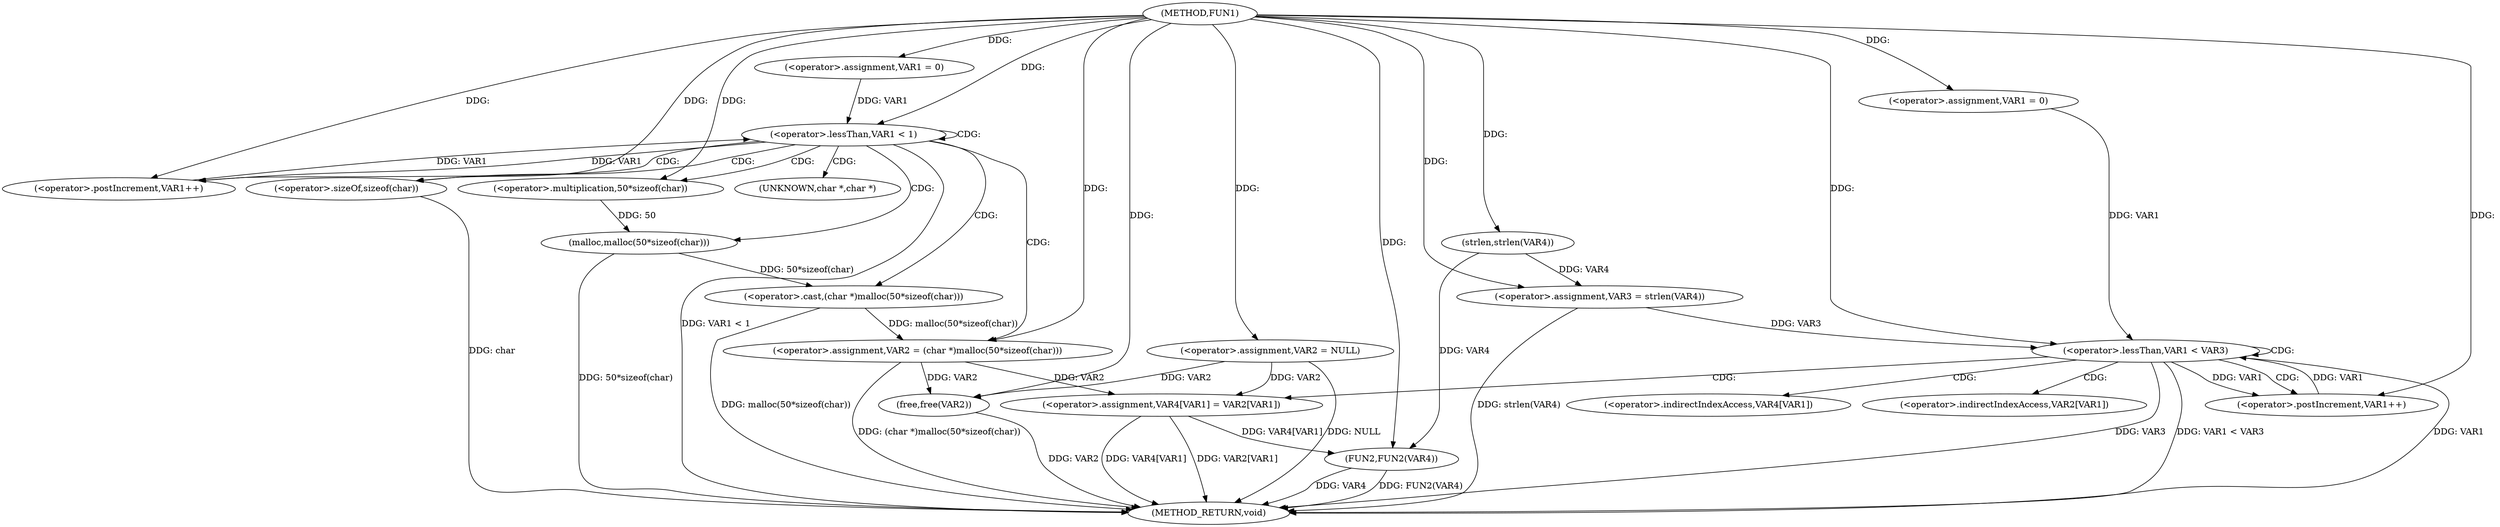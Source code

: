 digraph FUN1 {  
"1000100" [label = "(METHOD,FUN1)" ]
"1000155" [label = "(METHOD_RETURN,void)" ]
"1000104" [label = "(<operator>.assignment,VAR2 = NULL)" ]
"1000108" [label = "(<operator>.assignment,VAR1 = 0)" ]
"1000111" [label = "(<operator>.lessThan,VAR1 < 1)" ]
"1000114" [label = "(<operator>.postIncrement,VAR1++)" ]
"1000117" [label = "(<operator>.assignment,VAR2 = (char *)malloc(50*sizeof(char)))" ]
"1000119" [label = "(<operator>.cast,(char *)malloc(50*sizeof(char)))" ]
"1000121" [label = "(malloc,malloc(50*sizeof(char)))" ]
"1000122" [label = "(<operator>.multiplication,50*sizeof(char))" ]
"1000124" [label = "(<operator>.sizeOf,sizeof(char))" ]
"1000130" [label = "(<operator>.assignment,VAR3 = strlen(VAR4))" ]
"1000132" [label = "(strlen,strlen(VAR4))" ]
"1000135" [label = "(<operator>.assignment,VAR1 = 0)" ]
"1000138" [label = "(<operator>.lessThan,VAR1 < VAR3)" ]
"1000141" [label = "(<operator>.postIncrement,VAR1++)" ]
"1000144" [label = "(<operator>.assignment,VAR4[VAR1] = VAR2[VAR1])" ]
"1000151" [label = "(FUN2,FUN2(VAR4))" ]
"1000153" [label = "(free,free(VAR2))" ]
"1000120" [label = "(UNKNOWN,char *,char *)" ]
"1000145" [label = "(<operator>.indirectIndexAccess,VAR4[VAR1])" ]
"1000148" [label = "(<operator>.indirectIndexAccess,VAR2[VAR1])" ]
  "1000124" -> "1000155"  [ label = "DDG: char"] 
  "1000151" -> "1000155"  [ label = "DDG: FUN2(VAR4)"] 
  "1000119" -> "1000155"  [ label = "DDG: malloc(50*sizeof(char))"] 
  "1000144" -> "1000155"  [ label = "DDG: VAR2[VAR1]"] 
  "1000153" -> "1000155"  [ label = "DDG: VAR2"] 
  "1000138" -> "1000155"  [ label = "DDG: VAR1 < VAR3"] 
  "1000117" -> "1000155"  [ label = "DDG: (char *)malloc(50*sizeof(char))"] 
  "1000111" -> "1000155"  [ label = "DDG: VAR1 < 1"] 
  "1000104" -> "1000155"  [ label = "DDG: NULL"] 
  "1000130" -> "1000155"  [ label = "DDG: strlen(VAR4)"] 
  "1000138" -> "1000155"  [ label = "DDG: VAR1"] 
  "1000138" -> "1000155"  [ label = "DDG: VAR3"] 
  "1000151" -> "1000155"  [ label = "DDG: VAR4"] 
  "1000121" -> "1000155"  [ label = "DDG: 50*sizeof(char)"] 
  "1000144" -> "1000155"  [ label = "DDG: VAR4[VAR1]"] 
  "1000100" -> "1000104"  [ label = "DDG: "] 
  "1000100" -> "1000108"  [ label = "DDG: "] 
  "1000114" -> "1000111"  [ label = "DDG: VAR1"] 
  "1000108" -> "1000111"  [ label = "DDG: VAR1"] 
  "1000100" -> "1000111"  [ label = "DDG: "] 
  "1000111" -> "1000114"  [ label = "DDG: VAR1"] 
  "1000100" -> "1000114"  [ label = "DDG: "] 
  "1000119" -> "1000117"  [ label = "DDG: malloc(50*sizeof(char))"] 
  "1000100" -> "1000117"  [ label = "DDG: "] 
  "1000121" -> "1000119"  [ label = "DDG: 50*sizeof(char)"] 
  "1000122" -> "1000121"  [ label = "DDG: 50"] 
  "1000100" -> "1000122"  [ label = "DDG: "] 
  "1000100" -> "1000124"  [ label = "DDG: "] 
  "1000132" -> "1000130"  [ label = "DDG: VAR4"] 
  "1000100" -> "1000130"  [ label = "DDG: "] 
  "1000100" -> "1000132"  [ label = "DDG: "] 
  "1000100" -> "1000135"  [ label = "DDG: "] 
  "1000141" -> "1000138"  [ label = "DDG: VAR1"] 
  "1000135" -> "1000138"  [ label = "DDG: VAR1"] 
  "1000100" -> "1000138"  [ label = "DDG: "] 
  "1000130" -> "1000138"  [ label = "DDG: VAR3"] 
  "1000138" -> "1000141"  [ label = "DDG: VAR1"] 
  "1000100" -> "1000141"  [ label = "DDG: "] 
  "1000104" -> "1000144"  [ label = "DDG: VAR2"] 
  "1000117" -> "1000144"  [ label = "DDG: VAR2"] 
  "1000132" -> "1000151"  [ label = "DDG: VAR4"] 
  "1000144" -> "1000151"  [ label = "DDG: VAR4[VAR1]"] 
  "1000100" -> "1000151"  [ label = "DDG: "] 
  "1000104" -> "1000153"  [ label = "DDG: VAR2"] 
  "1000117" -> "1000153"  [ label = "DDG: VAR2"] 
  "1000100" -> "1000153"  [ label = "DDG: "] 
  "1000111" -> "1000121"  [ label = "CDG: "] 
  "1000111" -> "1000120"  [ label = "CDG: "] 
  "1000111" -> "1000117"  [ label = "CDG: "] 
  "1000111" -> "1000111"  [ label = "CDG: "] 
  "1000111" -> "1000124"  [ label = "CDG: "] 
  "1000111" -> "1000119"  [ label = "CDG: "] 
  "1000111" -> "1000114"  [ label = "CDG: "] 
  "1000111" -> "1000122"  [ label = "CDG: "] 
  "1000138" -> "1000141"  [ label = "CDG: "] 
  "1000138" -> "1000145"  [ label = "CDG: "] 
  "1000138" -> "1000148"  [ label = "CDG: "] 
  "1000138" -> "1000144"  [ label = "CDG: "] 
  "1000138" -> "1000138"  [ label = "CDG: "] 
}
